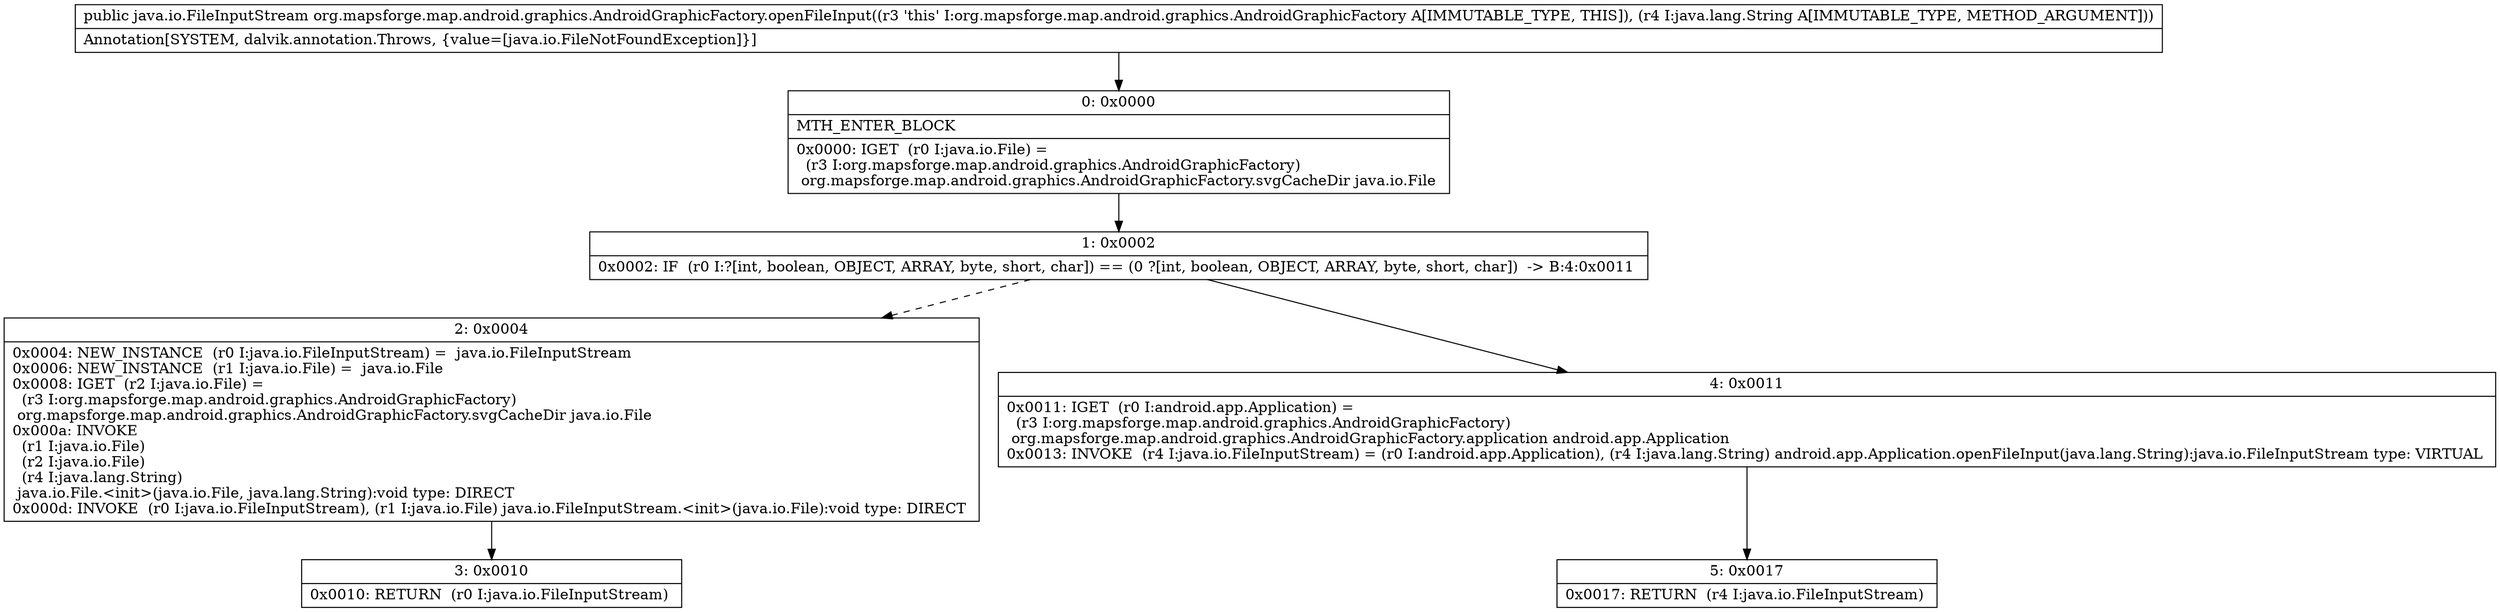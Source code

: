 digraph "CFG fororg.mapsforge.map.android.graphics.AndroidGraphicFactory.openFileInput(Ljava\/lang\/String;)Ljava\/io\/FileInputStream;" {
Node_0 [shape=record,label="{0\:\ 0x0000|MTH_ENTER_BLOCK\l|0x0000: IGET  (r0 I:java.io.File) = \l  (r3 I:org.mapsforge.map.android.graphics.AndroidGraphicFactory)\l org.mapsforge.map.android.graphics.AndroidGraphicFactory.svgCacheDir java.io.File \l}"];
Node_1 [shape=record,label="{1\:\ 0x0002|0x0002: IF  (r0 I:?[int, boolean, OBJECT, ARRAY, byte, short, char]) == (0 ?[int, boolean, OBJECT, ARRAY, byte, short, char])  \-\> B:4:0x0011 \l}"];
Node_2 [shape=record,label="{2\:\ 0x0004|0x0004: NEW_INSTANCE  (r0 I:java.io.FileInputStream) =  java.io.FileInputStream \l0x0006: NEW_INSTANCE  (r1 I:java.io.File) =  java.io.File \l0x0008: IGET  (r2 I:java.io.File) = \l  (r3 I:org.mapsforge.map.android.graphics.AndroidGraphicFactory)\l org.mapsforge.map.android.graphics.AndroidGraphicFactory.svgCacheDir java.io.File \l0x000a: INVOKE  \l  (r1 I:java.io.File)\l  (r2 I:java.io.File)\l  (r4 I:java.lang.String)\l java.io.File.\<init\>(java.io.File, java.lang.String):void type: DIRECT \l0x000d: INVOKE  (r0 I:java.io.FileInputStream), (r1 I:java.io.File) java.io.FileInputStream.\<init\>(java.io.File):void type: DIRECT \l}"];
Node_3 [shape=record,label="{3\:\ 0x0010|0x0010: RETURN  (r0 I:java.io.FileInputStream) \l}"];
Node_4 [shape=record,label="{4\:\ 0x0011|0x0011: IGET  (r0 I:android.app.Application) = \l  (r3 I:org.mapsforge.map.android.graphics.AndroidGraphicFactory)\l org.mapsforge.map.android.graphics.AndroidGraphicFactory.application android.app.Application \l0x0013: INVOKE  (r4 I:java.io.FileInputStream) = (r0 I:android.app.Application), (r4 I:java.lang.String) android.app.Application.openFileInput(java.lang.String):java.io.FileInputStream type: VIRTUAL \l}"];
Node_5 [shape=record,label="{5\:\ 0x0017|0x0017: RETURN  (r4 I:java.io.FileInputStream) \l}"];
MethodNode[shape=record,label="{public java.io.FileInputStream org.mapsforge.map.android.graphics.AndroidGraphicFactory.openFileInput((r3 'this' I:org.mapsforge.map.android.graphics.AndroidGraphicFactory A[IMMUTABLE_TYPE, THIS]), (r4 I:java.lang.String A[IMMUTABLE_TYPE, METHOD_ARGUMENT]))  | Annotation[SYSTEM, dalvik.annotation.Throws, \{value=[java.io.FileNotFoundException]\}]\l}"];
MethodNode -> Node_0;
Node_0 -> Node_1;
Node_1 -> Node_2[style=dashed];
Node_1 -> Node_4;
Node_2 -> Node_3;
Node_4 -> Node_5;
}

